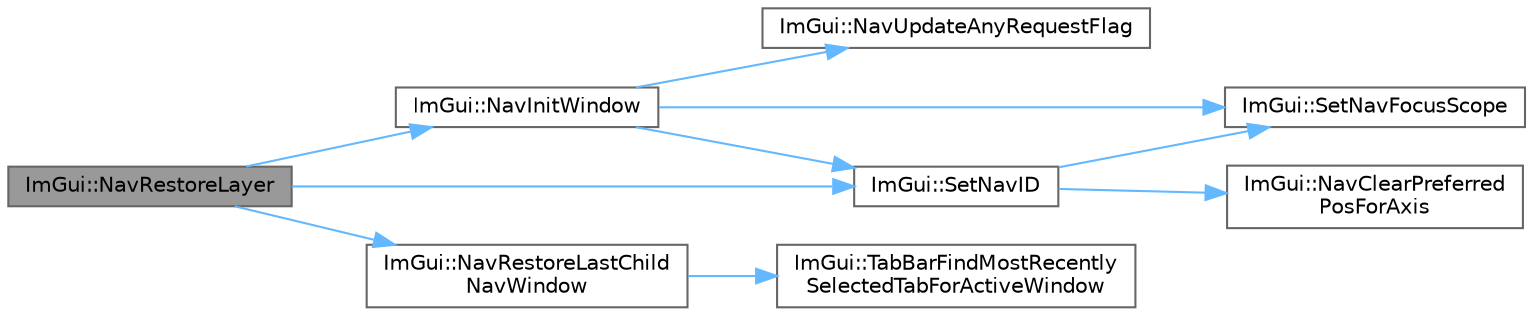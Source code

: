 digraph "ImGui::NavRestoreLayer"
{
 // LATEX_PDF_SIZE
  bgcolor="transparent";
  edge [fontname=Helvetica,fontsize=10,labelfontname=Helvetica,labelfontsize=10];
  node [fontname=Helvetica,fontsize=10,shape=box,height=0.2,width=0.4];
  rankdir="LR";
  Node1 [id="Node000001",label="ImGui::NavRestoreLayer",height=0.2,width=0.4,color="gray40", fillcolor="grey60", style="filled", fontcolor="black",tooltip=" "];
  Node1 -> Node2 [id="edge10_Node000001_Node000002",color="steelblue1",style="solid",tooltip=" "];
  Node2 [id="Node000002",label="ImGui::NavInitWindow",height=0.2,width=0.4,color="grey40", fillcolor="white", style="filled",URL="$namespace_im_gui.html#ae46a79d836c4b223c7030ea432e3ec15",tooltip=" "];
  Node2 -> Node3 [id="edge11_Node000002_Node000003",color="steelblue1",style="solid",tooltip=" "];
  Node3 [id="Node000003",label="ImGui::NavUpdateAnyRequestFlag",height=0.2,width=0.4,color="grey40", fillcolor="white", style="filled",URL="$namespace_im_gui.html#a2cd868535661cdb5671214662f3c9388",tooltip=" "];
  Node2 -> Node4 [id="edge12_Node000002_Node000004",color="steelblue1",style="solid",tooltip=" "];
  Node4 [id="Node000004",label="ImGui::SetNavFocusScope",height=0.2,width=0.4,color="grey40", fillcolor="white", style="filled",URL="$namespace_im_gui.html#ada2736a9b034b93ba877f46577bc5e8b",tooltip=" "];
  Node2 -> Node5 [id="edge13_Node000002_Node000005",color="steelblue1",style="solid",tooltip=" "];
  Node5 [id="Node000005",label="ImGui::SetNavID",height=0.2,width=0.4,color="grey40", fillcolor="white", style="filled",URL="$namespace_im_gui.html#a101d94ec7f8e0a219bbaee58558316eb",tooltip=" "];
  Node5 -> Node6 [id="edge14_Node000005_Node000006",color="steelblue1",style="solid",tooltip=" "];
  Node6 [id="Node000006",label="ImGui::NavClearPreferred\lPosForAxis",height=0.2,width=0.4,color="grey40", fillcolor="white", style="filled",URL="$namespace_im_gui.html#a16348f6e2db5310142fff74eeb315929",tooltip=" "];
  Node5 -> Node4 [id="edge15_Node000005_Node000004",color="steelblue1",style="solid",tooltip=" "];
  Node1 -> Node7 [id="edge16_Node000001_Node000007",color="steelblue1",style="solid",tooltip=" "];
  Node7 [id="Node000007",label="ImGui::NavRestoreLastChild\lNavWindow",height=0.2,width=0.4,color="grey40", fillcolor="white", style="filled",URL="$namespace_im_gui.html#ae9ed208c0b64e4919e5de1cb83b2db2a",tooltip=" "];
  Node7 -> Node8 [id="edge17_Node000007_Node000008",color="steelblue1",style="solid",tooltip=" "];
  Node8 [id="Node000008",label="ImGui::TabBarFindMostRecently\lSelectedTabForActiveWindow",height=0.2,width=0.4,color="grey40", fillcolor="white", style="filled",URL="$namespace_im_gui.html#a5e1bfc506e7bd0f71ec85d8c69672d3d",tooltip=" "];
  Node1 -> Node5 [id="edge18_Node000001_Node000005",color="steelblue1",style="solid",tooltip=" "];
}
